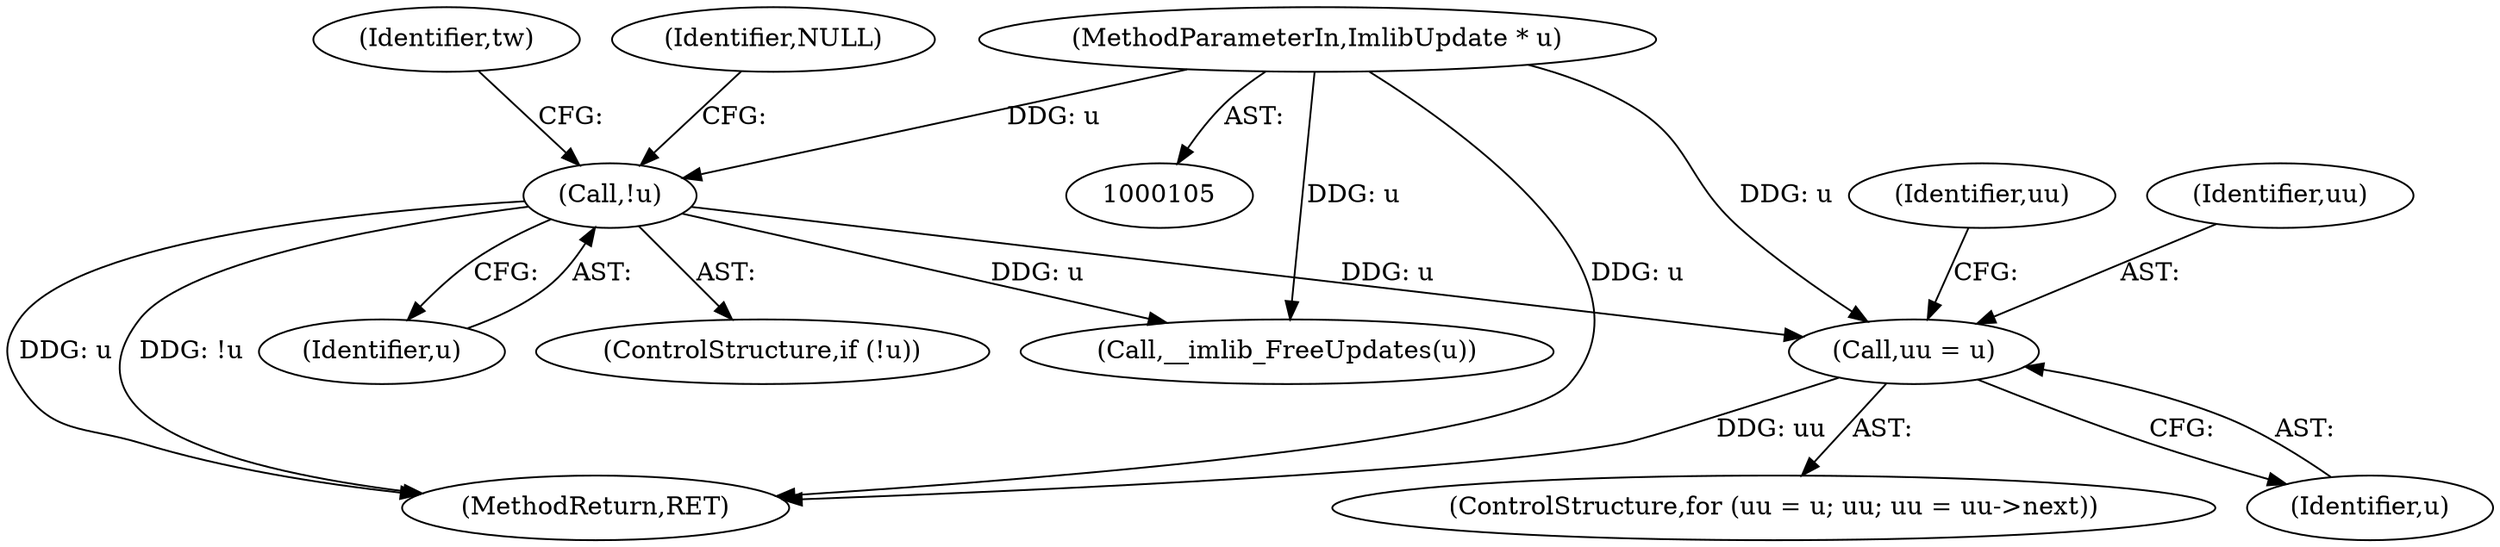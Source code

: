 digraph "0_enlightment_ce94edca1ccfbe314cb7cd9453433fad404ec7ef@pointer" {
"1000194" [label="(Call,uu = u)"];
"1000127" [label="(Call,!u)"];
"1000106" [label="(MethodParameterIn,ImlibUpdate * u)"];
"1000193" [label="(ControlStructure,for (uu = u; uu; uu = uu->next))"];
"1000197" [label="(Identifier,uu)"];
"1000106" [label="(MethodParameterIn,ImlibUpdate * u)"];
"1000130" [label="(Identifier,NULL)"];
"1000635" [label="(Call,__imlib_FreeUpdates(u))"];
"1000132" [label="(Identifier,tw)"];
"1000196" [label="(Identifier,u)"];
"1000127" [label="(Call,!u)"];
"1000639" [label="(MethodReturn,RET)"];
"1000128" [label="(Identifier,u)"];
"1000195" [label="(Identifier,uu)"];
"1000194" [label="(Call,uu = u)"];
"1000126" [label="(ControlStructure,if (!u))"];
"1000194" -> "1000193"  [label="AST: "];
"1000194" -> "1000196"  [label="CFG: "];
"1000195" -> "1000194"  [label="AST: "];
"1000196" -> "1000194"  [label="AST: "];
"1000197" -> "1000194"  [label="CFG: "];
"1000194" -> "1000639"  [label="DDG: uu"];
"1000127" -> "1000194"  [label="DDG: u"];
"1000106" -> "1000194"  [label="DDG: u"];
"1000127" -> "1000126"  [label="AST: "];
"1000127" -> "1000128"  [label="CFG: "];
"1000128" -> "1000127"  [label="AST: "];
"1000130" -> "1000127"  [label="CFG: "];
"1000132" -> "1000127"  [label="CFG: "];
"1000127" -> "1000639"  [label="DDG: !u"];
"1000127" -> "1000639"  [label="DDG: u"];
"1000106" -> "1000127"  [label="DDG: u"];
"1000127" -> "1000635"  [label="DDG: u"];
"1000106" -> "1000105"  [label="AST: "];
"1000106" -> "1000639"  [label="DDG: u"];
"1000106" -> "1000635"  [label="DDG: u"];
}
